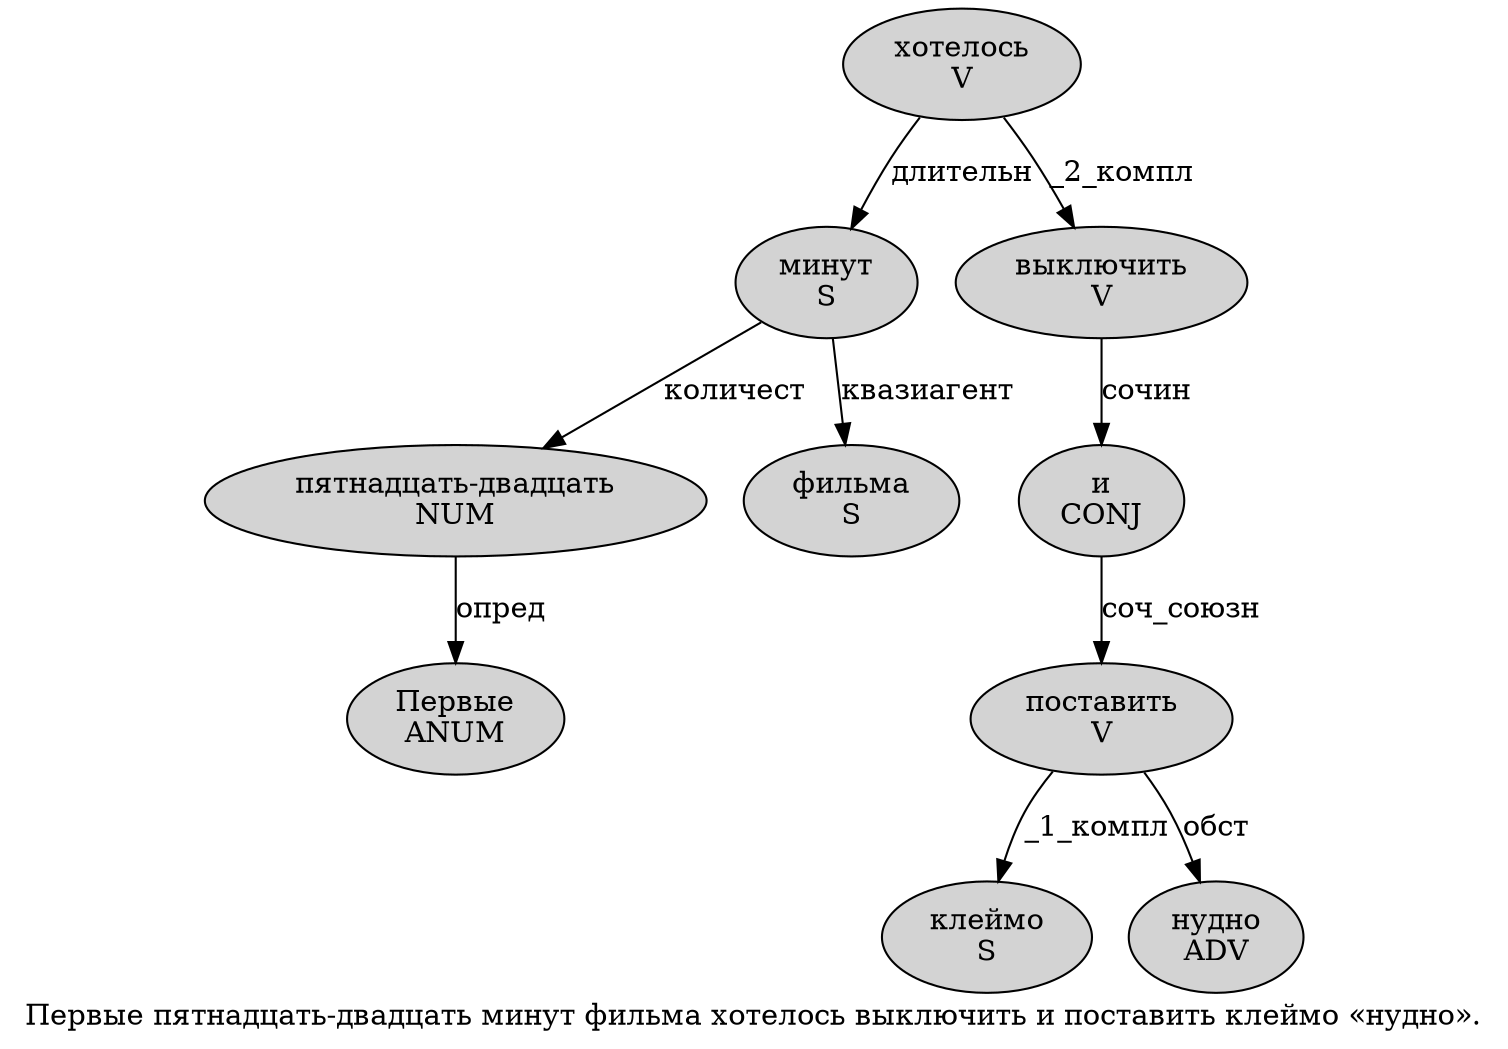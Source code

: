 digraph SENTENCE_1818 {
	graph [label="Первые пятнадцать-двадцать минут фильма хотелось выключить и поставить клеймо «нудно»."]
	node [style=filled]
		0 [label="Первые
ANUM" color="" fillcolor=lightgray penwidth=1 shape=ellipse]
		1 [label="пятнадцать-двадцать
NUM" color="" fillcolor=lightgray penwidth=1 shape=ellipse]
		2 [label="минут
S" color="" fillcolor=lightgray penwidth=1 shape=ellipse]
		3 [label="фильма
S" color="" fillcolor=lightgray penwidth=1 shape=ellipse]
		4 [label="хотелось
V" color="" fillcolor=lightgray penwidth=1 shape=ellipse]
		5 [label="выключить
V" color="" fillcolor=lightgray penwidth=1 shape=ellipse]
		6 [label="и
CONJ" color="" fillcolor=lightgray penwidth=1 shape=ellipse]
		7 [label="поставить
V" color="" fillcolor=lightgray penwidth=1 shape=ellipse]
		8 [label="клеймо
S" color="" fillcolor=lightgray penwidth=1 shape=ellipse]
		10 [label="нудно
ADV" color="" fillcolor=lightgray penwidth=1 shape=ellipse]
			4 -> 2 [label="длительн"]
			4 -> 5 [label="_2_компл"]
			2 -> 1 [label="количест"]
			2 -> 3 [label="квазиагент"]
			5 -> 6 [label="сочин"]
			6 -> 7 [label="соч_союзн"]
			7 -> 8 [label="_1_компл"]
			7 -> 10 [label="обст"]
			1 -> 0 [label="опред"]
}